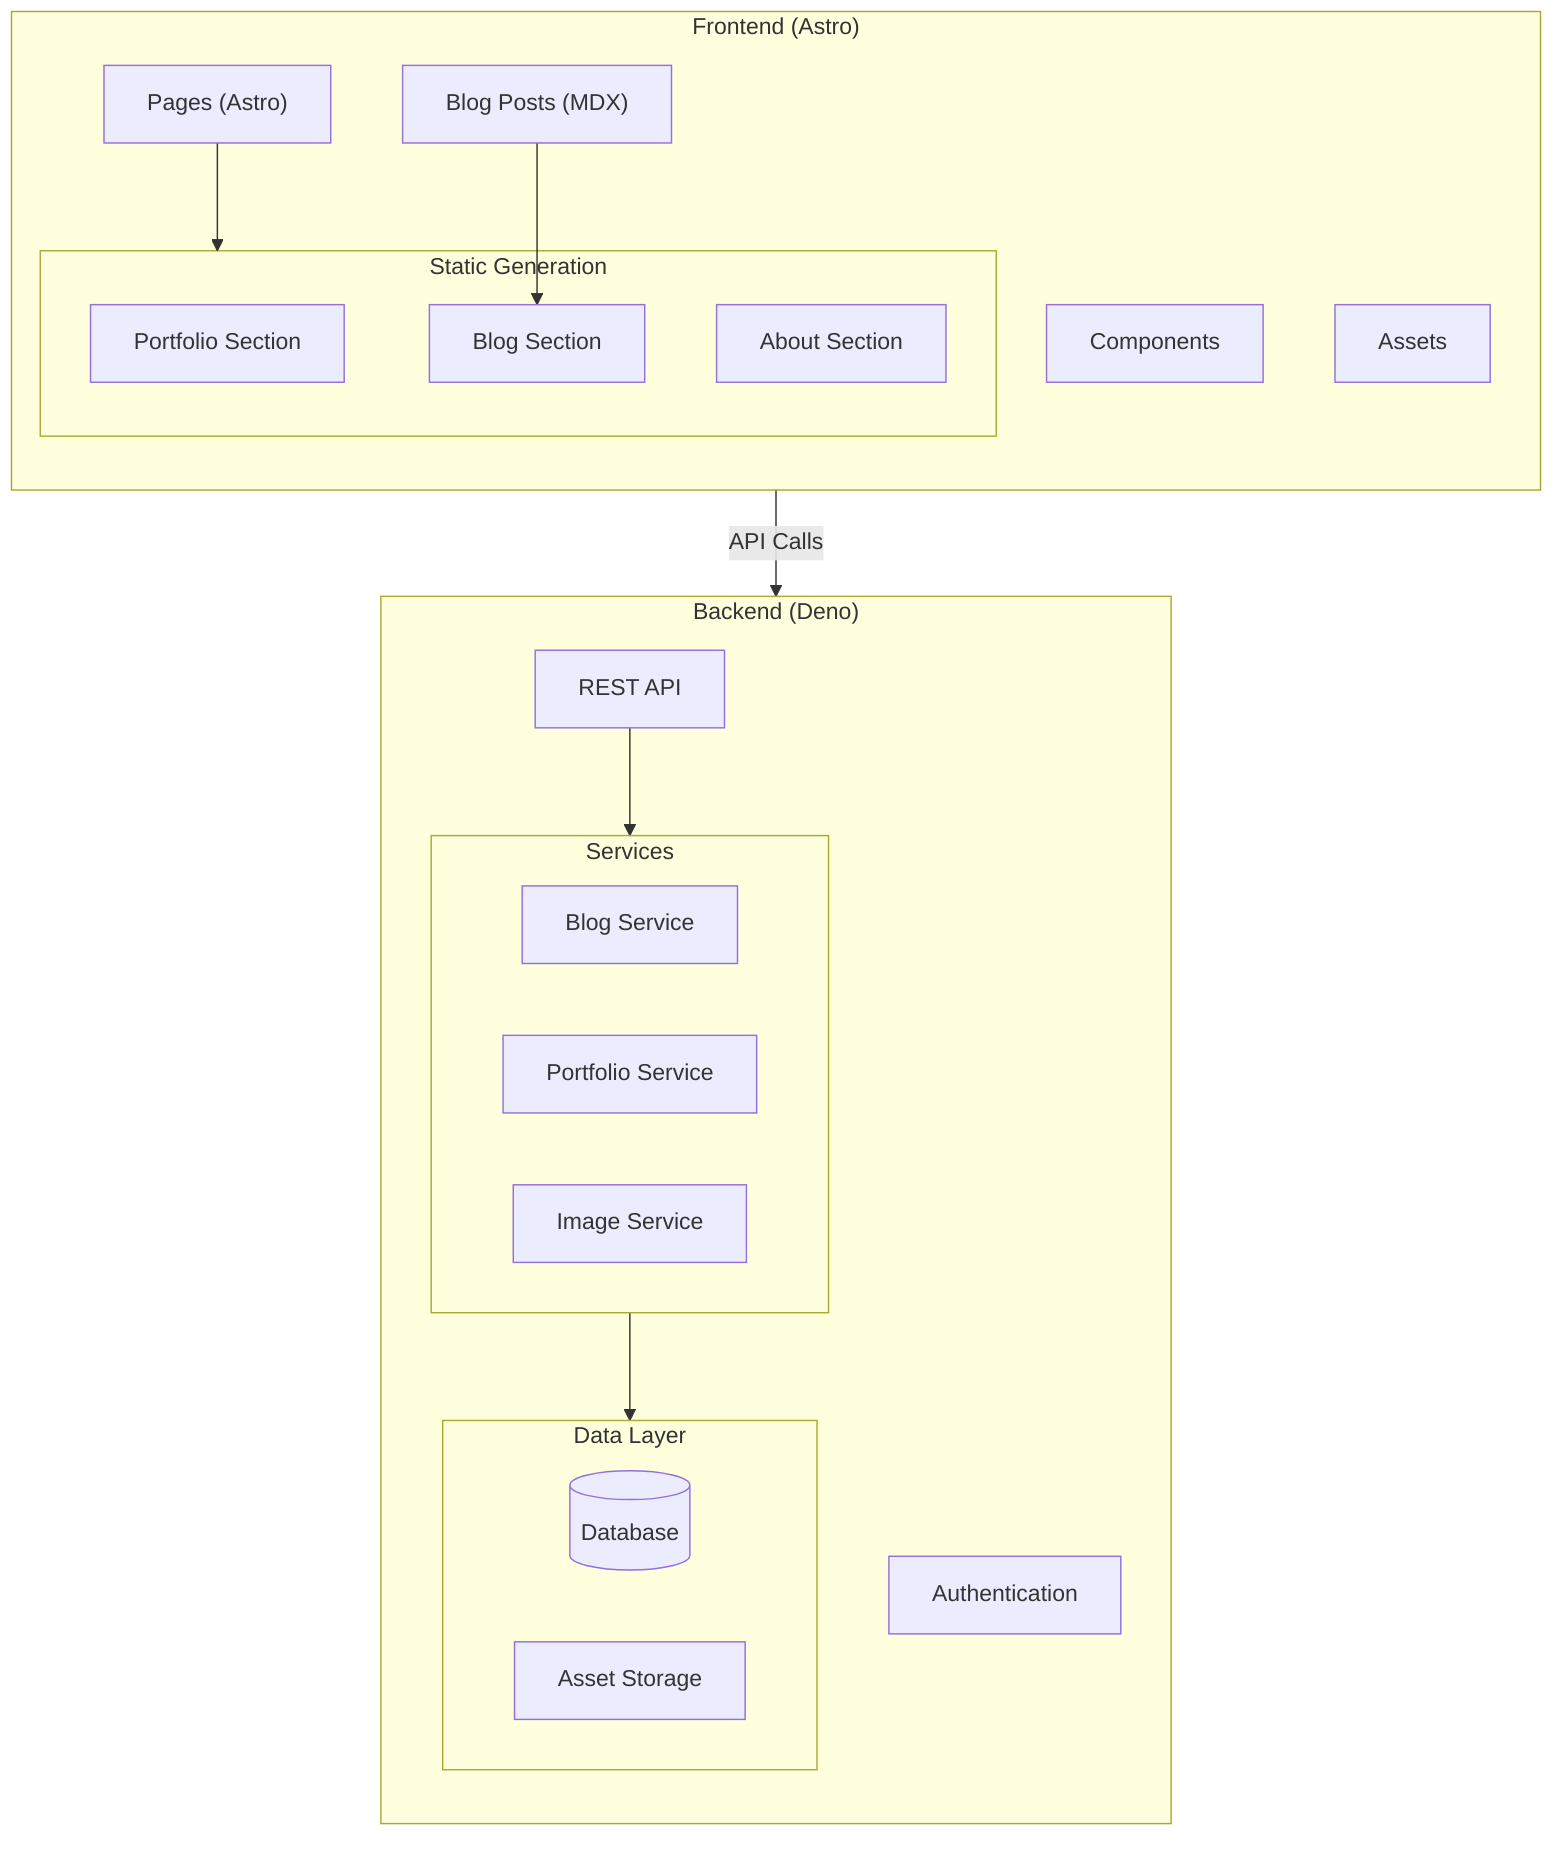 flowchart TB
    subgraph Client["Frontend (Astro)"]
        direction TB
        Pages["Pages (Astro)"]
        Components["Components"]
        Assets["Assets"]
        MDX["Blog Posts (MDX)"]
        
        subgraph Static["Static Generation"]
            Portfolio["Portfolio Section"]
            Blog["Blog Section"]
            About["About Section"]
        end
    end

    subgraph Server["Backend (Deno)"]
        direction TB
        API["REST API"]
        Auth["Authentication"]
        
        subgraph Services["Services"]
            BlogService["Blog Service"]
            PortfolioService["Portfolio Service"]
            ImageService["Image Service"]
        end
        
        subgraph Data["Data Layer"]
            DB[(Database)]
            Assets_Storage["Asset Storage"]
        end
    end
    
    Client -- "API Calls" --> Server
    Pages --> Static
    MDX --> Blog
    Services --> Data
    API --> Services